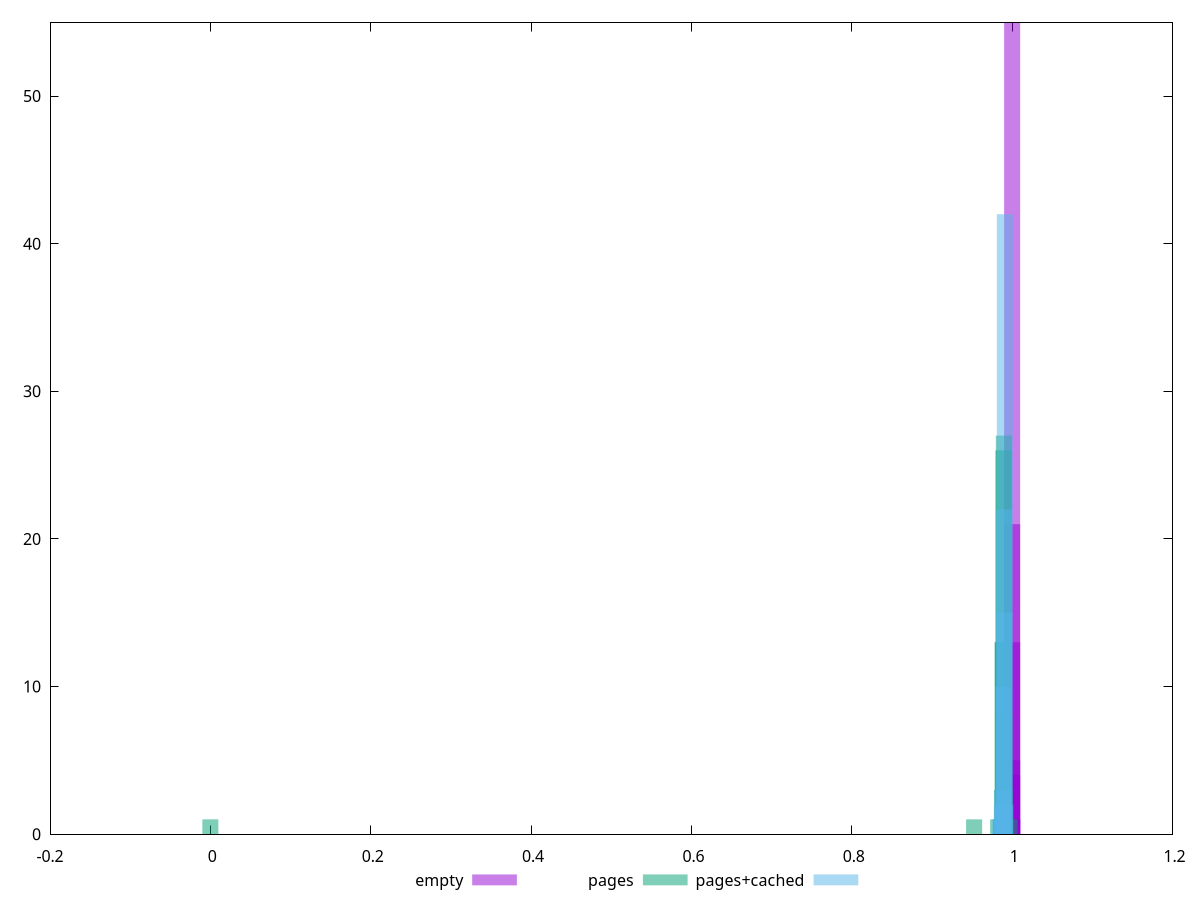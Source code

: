 $_empty <<EOF
0.9999999999999996 13
0.9999999999999998 55
0.9999999999999991 4
1 21
0.9999999999999988 1
0.9999999999999993 5
0.9999999999999954 1
EOF
$_pages <<EOF
0.9525759381905599 1
0.9896751156229527 27
0.9907662679003761 3
0.9885839633455294 13
0.9880383872068178 13
0.9864016587906828 1
0.9891295394842411 26
0.9967676054262044 1
0.9902206917616644 8
0 1
0.9869472349293945 1
0.9913118440390878 1
0.9874928110681062 3
0.9825826258197012 1
EOF
$_pagesCached <<EOF
0.9896244763594233 22
0.9877262196912147 3
0.9908899808048957 42
0.9902572285821595 15
0.9889917241366871 10
0.9870934674684785 2
0.9851952108002698 1
0.9883589719139508 2
0.9915227330276319 2
0.9864607152457423 1
EOF
set key outside below
set terminal pngcairo
set output "report_00005_2020-11-02T22-26-11.212Z/bootup-time/bootup-time_empty_pages_pages+cached+hist.png"
set boxwidth 0.02
set style fill transparent solid 0.5 noborder
set yrange [0:55]
plot $_empty title "empty" with boxes ,$_pages title "pages" with boxes ,$_pagesCached title "pages+cached" with boxes ,